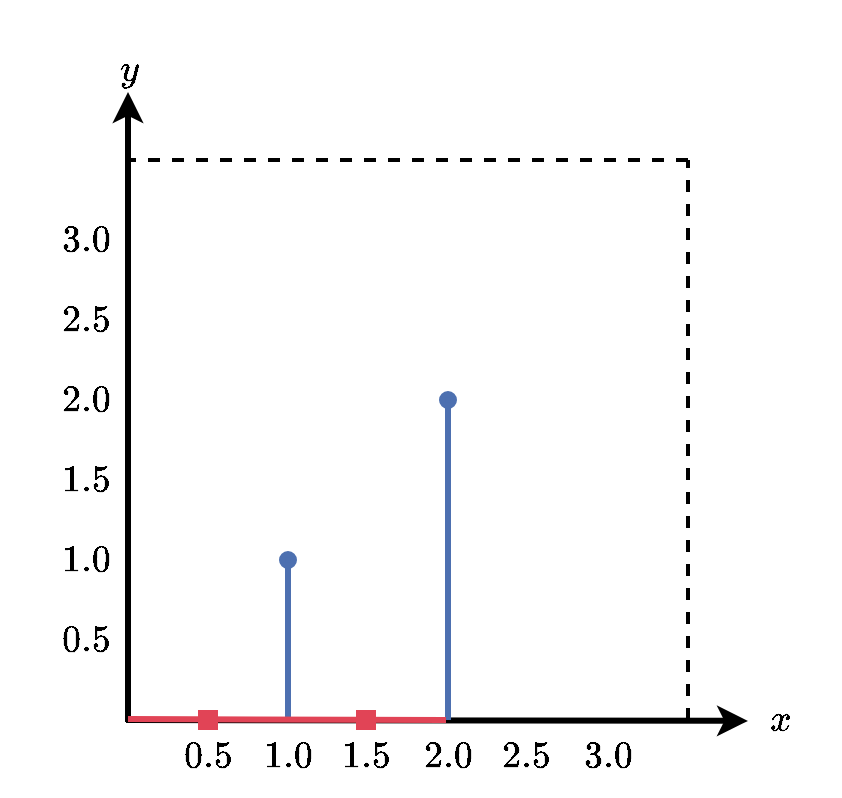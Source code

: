 <mxfile version="20.3.0" type="device"><diagram id="R5ZMxxxXZtCTxlg7p6y2" name="Page-1"><mxGraphModel dx="231" dy="429" grid="1" gridSize="10" guides="1" tooltips="1" connect="1" arrows="1" fold="1" page="1" pageScale="1" pageWidth="850" pageHeight="1100" math="1" shadow="0"><root><mxCell id="0"/><mxCell id="1" parent="0"/><object label="" y-axis="y-axis" id="dOeda4nRFbvTAitGeQ09-1"><mxCell style="endArrow=classic;html=1;rounded=0;strokeWidth=3;fontFamily=Helvetica;" parent="1" edge="1"><mxGeometry width="50" height="50" relative="1" as="geometry"><mxPoint x="400" y="361" as="sourcePoint"/><mxPoint x="400" y="46" as="targetPoint"/></mxGeometry></mxCell></object><mxCell id="dOeda4nRFbvTAitGeQ09-2" value="" style="endArrow=classic;html=1;rounded=0;strokeWidth=3;" parent="1" edge="1"><mxGeometry width="50" height="50" relative="1" as="geometry"><mxPoint x="399" y="360" as="sourcePoint"/><mxPoint x="710" y="360.441" as="targetPoint"/></mxGeometry></mxCell><mxCell id="dOeda4nRFbvTAitGeQ09-3" value="$$y$$" style="text;html=1;strokeColor=none;fillColor=none;align=center;verticalAlign=middle;whiteSpace=wrap;rounded=0;fontSize=16;fontStyle=1" parent="1" vertex="1"><mxGeometry x="336" width="130" height="70" as="geometry"/></mxCell><mxCell id="dOeda4nRFbvTAitGeQ09-4" value="$$x$$" style="text;html=1;strokeColor=none;fillColor=none;align=center;verticalAlign=middle;whiteSpace=wrap;rounded=0;fontSize=16;" parent="1" vertex="1"><mxGeometry x="696" y="345" width="60" height="30" as="geometry"/></mxCell><mxCell id="dOeda4nRFbvTAitGeQ09-5" value="" style="endArrow=none;dashed=1;html=1;rounded=0;fontSize=16;strokeWidth=2;" parent="1" edge="1"><mxGeometry width="50" height="50" relative="1" as="geometry"><mxPoint x="680" y="80" as="sourcePoint"/><mxPoint x="400" y="80" as="targetPoint"/></mxGeometry></mxCell><mxCell id="dOeda4nRFbvTAitGeQ09-6" value="" style="endArrow=none;dashed=1;html=1;rounded=0;fontSize=16;strokeWidth=2;" parent="1" edge="1"><mxGeometry width="50" height="50" relative="1" as="geometry"><mxPoint x="680" y="360" as="sourcePoint"/><mxPoint x="680" y="80" as="targetPoint"/></mxGeometry></mxCell><mxCell id="vqPTa7AP0NBIUCLJemyW-1" value="" style="endArrow=oval;html=1;rounded=0;strokeWidth=3;fillColor=#dae8fc;strokeColor=#4D70B0;endFill=1;" edge="1" parent="1"><mxGeometry width="50" height="50" relative="1" as="geometry"><mxPoint x="480" y="360" as="sourcePoint"/><mxPoint x="480" y="280" as="targetPoint"/></mxGeometry></mxCell><mxCell id="vqPTa7AP0NBIUCLJemyW-2" value="" style="endArrow=oval;html=1;rounded=0;strokeWidth=3;fillColor=#dae8fc;strokeColor=#4D70B0;endFill=1;" edge="1" parent="1"><mxGeometry width="50" height="50" relative="1" as="geometry"><mxPoint x="560" y="360" as="sourcePoint"/><mxPoint x="560" y="200" as="targetPoint"/></mxGeometry></mxCell><mxCell id="vqPTa7AP0NBIUCLJemyW-5" value="" style="endArrow=none;html=1;rounded=0;strokeWidth=3;fillColor=#dae8fc;strokeColor=#E14456;endFill=0;entryX=0;entryY=0.05;entryDx=0;entryDy=0;entryPerimeter=0;exitX=0;exitY=0.038;exitDx=0;exitDy=0;exitPerimeter=0;" edge="1" parent="1" source="vqPTa7AP0NBIUCLJemyW-13" target="vqPTa7AP0NBIUCLJemyW-17"><mxGeometry width="50" height="50" relative="1" as="geometry"><mxPoint x="440" y="360" as="sourcePoint"/><mxPoint x="440" y="300" as="targetPoint"/></mxGeometry></mxCell><mxCell id="vqPTa7AP0NBIUCLJemyW-13" value="&lt;font color=&quot;#000000&quot; style=&quot;font-size: 16px;&quot;&gt;$$0.5$$&lt;/font&gt;" style="text;html=1;align=center;verticalAlign=middle;resizable=0;points=[];autosize=1;strokeColor=none;fillColor=none;fontSize=19;fontColor=#E14456;" vertex="1" parent="1"><mxGeometry x="400" y="358" width="80" height="40" as="geometry"/></mxCell><mxCell id="vqPTa7AP0NBIUCLJemyW-14" value="&lt;font color=&quot;#000000&quot; style=&quot;font-size: 16px;&quot;&gt;$$1.0$$&lt;/font&gt;" style="text;html=1;align=center;verticalAlign=middle;resizable=0;points=[];autosize=1;strokeColor=none;fillColor=none;fontSize=19;fontColor=#E14456;" vertex="1" parent="1"><mxGeometry x="440" y="358" width="80" height="40" as="geometry"/></mxCell><mxCell id="vqPTa7AP0NBIUCLJemyW-15" value="&lt;font color=&quot;#000000&quot; style=&quot;font-size: 16px;&quot;&gt;$$1.5$$&lt;/font&gt;" style="text;html=1;align=center;verticalAlign=middle;resizable=0;points=[];autosize=1;strokeColor=none;fillColor=none;fontSize=19;fontColor=#E14456;" vertex="1" parent="1"><mxGeometry x="479" y="358" width="80" height="40" as="geometry"/></mxCell><mxCell id="vqPTa7AP0NBIUCLJemyW-16" value="&lt;font color=&quot;#000000&quot; style=&quot;font-size: 16px;&quot;&gt;$$2.0$$&lt;/font&gt;" style="text;html=1;align=center;verticalAlign=middle;resizable=0;points=[];autosize=1;strokeColor=none;fillColor=none;fontSize=19;fontColor=#E14456;" vertex="1" parent="1"><mxGeometry x="520" y="358" width="80" height="40" as="geometry"/></mxCell><mxCell id="vqPTa7AP0NBIUCLJemyW-17" value="&lt;font color=&quot;#000000&quot; style=&quot;font-size: 16px;&quot;&gt;$$2.5$$&lt;/font&gt;" style="text;html=1;align=center;verticalAlign=middle;resizable=0;points=[];autosize=1;strokeColor=none;fillColor=none;fontSize=19;fontColor=#E14456;" vertex="1" parent="1"><mxGeometry x="559" y="358" width="80" height="40" as="geometry"/></mxCell><mxCell id="vqPTa7AP0NBIUCLJemyW-18" value="&lt;font color=&quot;#000000&quot; style=&quot;font-size: 16px;&quot;&gt;$$3.0$$&lt;/font&gt;" style="text;html=1;align=center;verticalAlign=middle;resizable=0;points=[];autosize=1;strokeColor=none;fillColor=none;fontSize=19;fontColor=#E14456;" vertex="1" parent="1"><mxGeometry x="600" y="358" width="80" height="40" as="geometry"/></mxCell><mxCell id="vqPTa7AP0NBIUCLJemyW-19" value="&lt;font color=&quot;#000000&quot; style=&quot;font-size: 16px;&quot;&gt;$$1.0$$&lt;/font&gt;" style="text;html=1;align=center;verticalAlign=middle;resizable=0;points=[];autosize=1;strokeColor=none;fillColor=none;fontSize=19;fontColor=#E14456;" vertex="1" parent="1"><mxGeometry x="339" y="260" width="80" height="40" as="geometry"/></mxCell><mxCell id="vqPTa7AP0NBIUCLJemyW-20" value="&lt;font color=&quot;#000000&quot; style=&quot;font-size: 16px;&quot;&gt;$$1.5$$&lt;/font&gt;" style="text;html=1;align=center;verticalAlign=middle;resizable=0;points=[];autosize=1;strokeColor=none;fillColor=none;fontSize=19;fontColor=#E14456;" vertex="1" parent="1"><mxGeometry x="339" y="220" width="80" height="40" as="geometry"/></mxCell><mxCell id="vqPTa7AP0NBIUCLJemyW-21" value="&lt;font color=&quot;#000000&quot; style=&quot;font-size: 16px;&quot;&gt;$$2.0$$&lt;/font&gt;" style="text;html=1;align=center;verticalAlign=middle;resizable=0;points=[];autosize=1;strokeColor=none;fillColor=none;fontSize=19;fontColor=#E14456;" vertex="1" parent="1"><mxGeometry x="339" y="180" width="80" height="40" as="geometry"/></mxCell><mxCell id="vqPTa7AP0NBIUCLJemyW-22" value="&lt;font color=&quot;#000000&quot; style=&quot;font-size: 16px;&quot;&gt;$$2.5$$&lt;/font&gt;" style="text;html=1;align=center;verticalAlign=middle;resizable=0;points=[];autosize=1;strokeColor=none;fillColor=none;fontSize=19;fontColor=#E14456;" vertex="1" parent="1"><mxGeometry x="339" y="140" width="80" height="40" as="geometry"/></mxCell><mxCell id="vqPTa7AP0NBIUCLJemyW-23" value="&lt;font color=&quot;#000000&quot; style=&quot;font-size: 16px;&quot;&gt;$$0.5$$&lt;/font&gt;" style="text;html=1;align=center;verticalAlign=middle;resizable=0;points=[];autosize=1;strokeColor=none;fillColor=none;fontSize=19;fontColor=#E14456;" vertex="1" parent="1"><mxGeometry x="339" y="300" width="80" height="40" as="geometry"/></mxCell><mxCell id="vqPTa7AP0NBIUCLJemyW-24" value="&lt;font color=&quot;#000000&quot; style=&quot;font-size: 16px;&quot;&gt;$$3.0$$&lt;/font&gt;" style="text;html=1;align=center;verticalAlign=middle;resizable=0;points=[];autosize=1;strokeColor=none;fillColor=none;fontSize=19;fontColor=#E14456;" vertex="1" parent="1"><mxGeometry x="339" y="100" width="80" height="40" as="geometry"/></mxCell><mxCell id="vqPTa7AP0NBIUCLJemyW-25" value="" style="rounded=0;whiteSpace=wrap;html=1;fontSize=16;fontColor=#000000;fillColor=#E14456;strokeColor=none;" vertex="1" parent="1"><mxGeometry x="435" y="355" width="10" height="10" as="geometry"/></mxCell><mxCell id="vqPTa7AP0NBIUCLJemyW-26" value="" style="rounded=0;whiteSpace=wrap;html=1;fontSize=16;fontColor=#000000;fillColor=#E14456;strokeColor=none;" vertex="1" parent="1"><mxGeometry x="514" y="355" width="10" height="10" as="geometry"/></mxCell></root></mxGraphModel></diagram></mxfile>